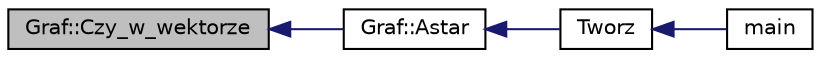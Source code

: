 digraph G
{
  edge [fontname="Helvetica",fontsize="10",labelfontname="Helvetica",labelfontsize="10"];
  node [fontname="Helvetica",fontsize="10",shape=record];
  rankdir="LR";
  Node1 [label="Graf::Czy_w_wektorze",height=0.2,width=0.4,color="black", fillcolor="grey75", style="filled" fontcolor="black"];
  Node1 -> Node2 [dir="back",color="midnightblue",fontsize="10",style="solid"];
  Node2 [label="Graf::Astar",height=0.2,width=0.4,color="black", fillcolor="white", style="filled",URL="$class_graf.html#ae5fe59fe9465bda13b588d00019b8557",tooltip="Funkcja heurystyczna wyszukiwania elementu w grafie."];
  Node2 -> Node3 [dir="back",color="midnightblue",fontsize="10",style="solid"];
  Node3 [label="Tworz",height=0.2,width=0.4,color="black", fillcolor="white", style="filled",URL="$adt_8cpp.html#a5db721da1238c8883870c84559d9029d",tooltip="Funkcja tworząca graf oraz uruchamiająca przeszukiwanie."];
  Node3 -> Node4 [dir="back",color="midnightblue",fontsize="10",style="solid"];
  Node4 [label="main",height=0.2,width=0.4,color="black", fillcolor="white", style="filled",URL="$main_8cpp.html#ae66f6b31b5ad750f1fe042a706a4e3d4",tooltip="W funkcji main wywoływana jest funkcja Tworz odpowiedzialna za przedstawienie działań na grafie..."];
}
